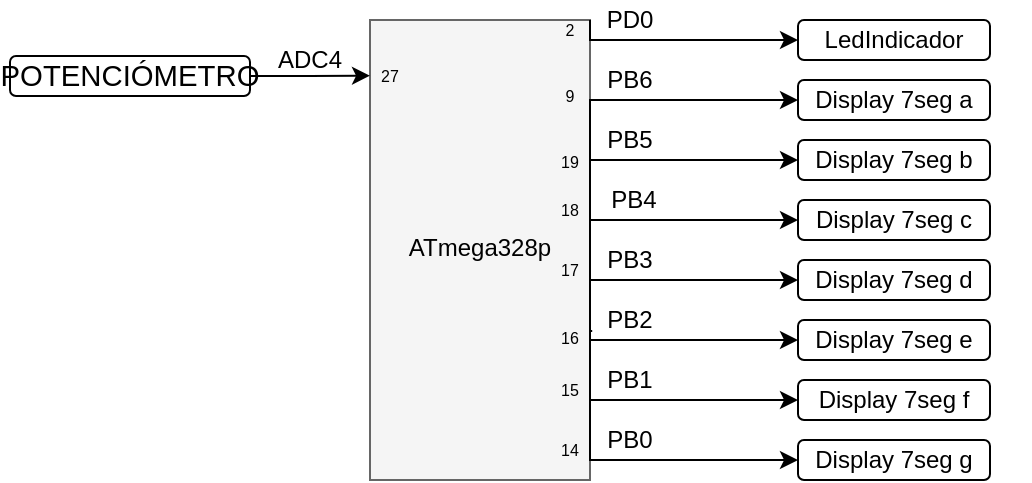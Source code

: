 <mxfile version="13.7.9" type="device"><diagram id="vQimmmyMcxg6tCgX68EK" name="Page-1"><mxGraphModel dx="621" dy="461" grid="1" gridSize="10" guides="1" tooltips="1" connect="1" arrows="1" fold="1" page="1" pageScale="1" pageWidth="827" pageHeight="1169" math="0" shadow="0"><root><mxCell id="0"/><mxCell id="1" parent="0"/><mxCell id="MzivSgj11gGm9zk1WH_g-8" value="" style="group" parent="1" vertex="1" connectable="0"><mxGeometry x="200" y="70" width="330" height="230" as="geometry"/></mxCell><mxCell id="VYaEUTGyNfmyV1KoXk1x-9" value="Display 7seg a" style="rounded=1;whiteSpace=wrap;html=1;" parent="MzivSgj11gGm9zk1WH_g-8" vertex="1"><mxGeometry x="214" y="30" width="96" height="20" as="geometry"/></mxCell><mxCell id="VYaEUTGyNfmyV1KoXk1x-12" value="" style="group" parent="MzivSgj11gGm9zk1WH_g-8" vertex="1" connectable="0"><mxGeometry width="110" height="230" as="geometry"/></mxCell><mxCell id="fP8LFzO5kELU3uV9s-1R-1" value="" style="rounded=0;whiteSpace=wrap;html=1;fillColor=#f5f5f5;strokeColor=#666666;fontColor=#333333;" parent="VYaEUTGyNfmyV1KoXk1x-12" vertex="1"><mxGeometry width="110.0" height="230" as="geometry"/></mxCell><mxCell id="VYaEUTGyNfmyV1KoXk1x-7" value="ATmega328p" style="text;html=1;strokeColor=none;fillColor=none;align=center;verticalAlign=middle;whiteSpace=wrap;rounded=0;" parent="VYaEUTGyNfmyV1KoXk1x-12" vertex="1"><mxGeometry x="9.167" y="97.147" width="91.667" height="32.857" as="geometry"/></mxCell><mxCell id="MzivSgj11gGm9zk1WH_g-50" value="9" style="text;html=1;strokeColor=none;fillColor=none;align=center;verticalAlign=middle;whiteSpace=wrap;rounded=0;fontSize=8;" parent="VYaEUTGyNfmyV1KoXk1x-12" vertex="1"><mxGeometry x="90" y="32.86" width="20" height="10" as="geometry"/></mxCell><mxCell id="MzivSgj11gGm9zk1WH_g-51" value="19" style="text;html=1;strokeColor=none;fillColor=none;align=center;verticalAlign=middle;whiteSpace=wrap;rounded=0;fontSize=8;" parent="VYaEUTGyNfmyV1KoXk1x-12" vertex="1"><mxGeometry x="90" y="65.71" width="20" height="10" as="geometry"/></mxCell><mxCell id="MzivSgj11gGm9zk1WH_g-52" value="18" style="text;html=1;strokeColor=none;fillColor=none;align=center;verticalAlign=middle;whiteSpace=wrap;rounded=0;fontSize=8;" parent="VYaEUTGyNfmyV1KoXk1x-12" vertex="1"><mxGeometry x="90" y="90" width="20" height="10" as="geometry"/></mxCell><mxCell id="MzivSgj11gGm9zk1WH_g-53" value="17" style="text;html=1;strokeColor=none;fillColor=none;align=center;verticalAlign=middle;whiteSpace=wrap;rounded=0;fontSize=8;" parent="VYaEUTGyNfmyV1KoXk1x-12" vertex="1"><mxGeometry x="90" y="120" width="20" height="10" as="geometry"/></mxCell><mxCell id="MzivSgj11gGm9zk1WH_g-54" value="16" style="text;html=1;strokeColor=none;fillColor=none;align=center;verticalAlign=middle;whiteSpace=wrap;rounded=0;fontSize=8;" parent="VYaEUTGyNfmyV1KoXk1x-12" vertex="1"><mxGeometry x="90" y="154.29" width="20" height="10" as="geometry"/></mxCell><mxCell id="MzivSgj11gGm9zk1WH_g-55" value="15" style="text;html=1;strokeColor=none;fillColor=none;align=center;verticalAlign=middle;whiteSpace=wrap;rounded=0;fontSize=8;" parent="VYaEUTGyNfmyV1KoXk1x-12" vertex="1"><mxGeometry x="90" y="180" width="20" height="10" as="geometry"/></mxCell><mxCell id="MzivSgj11gGm9zk1WH_g-56" value="14" style="text;html=1;strokeColor=none;fillColor=none;align=center;verticalAlign=middle;whiteSpace=wrap;rounded=0;fontSize=8;" parent="VYaEUTGyNfmyV1KoXk1x-12" vertex="1"><mxGeometry x="90" y="210" width="20" height="10" as="geometry"/></mxCell><mxCell id="rc4hgv8cFZanNrkgW24Y-1" value="27" style="text;html=1;strokeColor=none;fillColor=none;align=center;verticalAlign=middle;whiteSpace=wrap;rounded=0;fontSize=8;" parent="VYaEUTGyNfmyV1KoXk1x-12" vertex="1"><mxGeometry x="1.599e-14" y="22.86" width="20" height="10" as="geometry"/></mxCell><mxCell id="ouA7VFKIyD5ZHV4yMu8t-36" value="2" style="text;html=1;strokeColor=none;fillColor=none;align=center;verticalAlign=middle;whiteSpace=wrap;rounded=0;fontSize=8;" vertex="1" parent="VYaEUTGyNfmyV1KoXk1x-12"><mxGeometry x="90" width="20" height="10" as="geometry"/></mxCell><mxCell id="MzivSgj11gGm9zk1WH_g-1" style="edgeStyle=orthogonalEdgeStyle;rounded=0;orthogonalLoop=1;jettySize=auto;html=1;exitX=1;exitY=0.5;exitDx=0;exitDy=0;entryX=0;entryY=0.5;entryDx=0;entryDy=0;" parent="MzivSgj11gGm9zk1WH_g-8" source="fP8LFzO5kELU3uV9s-1R-1" target="VYaEUTGyNfmyV1KoXk1x-9" edge="1"><mxGeometry relative="1" as="geometry"><Array as="points"><mxPoint x="110" y="40"/></Array></mxGeometry></mxCell><mxCell id="MzivSgj11gGm9zk1WH_g-2" style="edgeStyle=orthogonalEdgeStyle;rounded=0;orthogonalLoop=1;jettySize=auto;html=1;exitX=1;exitY=0.5;exitDx=0;exitDy=0;" parent="MzivSgj11gGm9zk1WH_g-8" source="fP8LFzO5kELU3uV9s-1R-1" edge="1"><mxGeometry relative="1" as="geometry"><Array as="points"><mxPoint x="110" y="70"/></Array><mxPoint x="214" y="70.029" as="targetPoint"/></mxGeometry></mxCell><mxCell id="MzivSgj11gGm9zk1WH_g-3" style="edgeStyle=orthogonalEdgeStyle;rounded=0;orthogonalLoop=1;jettySize=auto;html=1;exitX=1;exitY=0.5;exitDx=0;exitDy=0;entryX=0;entryY=0.5;entryDx=0;entryDy=0;" parent="MzivSgj11gGm9zk1WH_g-8" source="fP8LFzO5kELU3uV9s-1R-1" edge="1"><mxGeometry relative="1" as="geometry"><Array as="points"><mxPoint x="110" y="100"/></Array><mxPoint x="214" y="100" as="targetPoint"/></mxGeometry></mxCell><mxCell id="MzivSgj11gGm9zk1WH_g-4" style="edgeStyle=orthogonalEdgeStyle;rounded=0;orthogonalLoop=1;jettySize=auto;html=1;exitX=1;exitY=0.5;exitDx=0;exitDy=0;entryX=0;entryY=0.5;entryDx=0;entryDy=0;" parent="MzivSgj11gGm9zk1WH_g-8" source="fP8LFzO5kELU3uV9s-1R-1" edge="1"><mxGeometry relative="1" as="geometry"><Array as="points"><mxPoint x="110" y="130"/></Array><mxPoint x="214" y="130" as="targetPoint"/></mxGeometry></mxCell><mxCell id="MzivSgj11gGm9zk1WH_g-5" style="edgeStyle=orthogonalEdgeStyle;rounded=0;orthogonalLoop=1;jettySize=auto;html=1;exitX=1.01;exitY=0.676;exitDx=0;exitDy=0;entryX=0;entryY=0.5;entryDx=0;entryDy=0;exitPerimeter=0;" parent="MzivSgj11gGm9zk1WH_g-8" source="fP8LFzO5kELU3uV9s-1R-1" edge="1"><mxGeometry relative="1" as="geometry"><Array as="points"><mxPoint x="110" y="156"/><mxPoint x="110" y="160"/></Array><mxPoint x="214" y="160" as="targetPoint"/></mxGeometry></mxCell><mxCell id="MzivSgj11gGm9zk1WH_g-6" style="edgeStyle=orthogonalEdgeStyle;rounded=0;orthogonalLoop=1;jettySize=auto;html=1;exitX=1;exitY=0.75;exitDx=0;exitDy=0;" parent="MzivSgj11gGm9zk1WH_g-8" source="fP8LFzO5kELU3uV9s-1R-1" edge="1"><mxGeometry relative="1" as="geometry"><Array as="points"><mxPoint x="110" y="190"/></Array><mxPoint x="214" y="190.029" as="targetPoint"/></mxGeometry></mxCell><mxCell id="MzivSgj11gGm9zk1WH_g-7" style="edgeStyle=orthogonalEdgeStyle;rounded=0;orthogonalLoop=1;jettySize=auto;html=1;exitX=1;exitY=0.5;exitDx=0;exitDy=0;entryX=0;entryY=0.5;entryDx=0;entryDy=0;" parent="MzivSgj11gGm9zk1WH_g-8" source="fP8LFzO5kELU3uV9s-1R-1" edge="1"><mxGeometry relative="1" as="geometry"><Array as="points"><mxPoint x="110" y="220"/></Array><mxPoint x="214" y="220" as="targetPoint"/></mxGeometry></mxCell><mxCell id="MzivSgj11gGm9zk1WH_g-9" value="PB4" style="text;html=1;strokeColor=none;fillColor=none;align=center;verticalAlign=middle;whiteSpace=wrap;rounded=0;" parent="MzivSgj11gGm9zk1WH_g-8" vertex="1"><mxGeometry x="112" y="80" width="40" height="20" as="geometry"/></mxCell><mxCell id="MzivSgj11gGm9zk1WH_g-10" value="PB3" style="text;html=1;strokeColor=none;fillColor=none;align=center;verticalAlign=middle;whiteSpace=wrap;rounded=0;" parent="MzivSgj11gGm9zk1WH_g-8" vertex="1"><mxGeometry x="110" y="110" width="40" height="20" as="geometry"/></mxCell><mxCell id="MzivSgj11gGm9zk1WH_g-11" value="PB2" style="text;html=1;strokeColor=none;fillColor=none;align=center;verticalAlign=middle;whiteSpace=wrap;rounded=0;" parent="MzivSgj11gGm9zk1WH_g-8" vertex="1"><mxGeometry x="110" y="140" width="40" height="20" as="geometry"/></mxCell><mxCell id="MzivSgj11gGm9zk1WH_g-12" value="PB1" style="text;html=1;strokeColor=none;fillColor=none;align=center;verticalAlign=middle;whiteSpace=wrap;rounded=0;" parent="MzivSgj11gGm9zk1WH_g-8" vertex="1"><mxGeometry x="110" y="170" width="40" height="20" as="geometry"/></mxCell><mxCell id="MzivSgj11gGm9zk1WH_g-13" value="PB0" style="text;html=1;strokeColor=none;fillColor=none;align=center;verticalAlign=middle;whiteSpace=wrap;rounded=0;" parent="MzivSgj11gGm9zk1WH_g-8" vertex="1"><mxGeometry x="110" y="200" width="40" height="20" as="geometry"/></mxCell><mxCell id="MzivSgj11gGm9zk1WH_g-14" value="PB5" style="text;html=1;strokeColor=none;fillColor=none;align=center;verticalAlign=middle;whiteSpace=wrap;rounded=0;" parent="MzivSgj11gGm9zk1WH_g-8" vertex="1"><mxGeometry x="110" y="50" width="40" height="20" as="geometry"/></mxCell><mxCell id="MzivSgj11gGm9zk1WH_g-15" value="PB6" style="text;html=1;strokeColor=none;fillColor=none;align=center;verticalAlign=middle;whiteSpace=wrap;rounded=0;" parent="MzivSgj11gGm9zk1WH_g-8" vertex="1"><mxGeometry x="110" y="20" width="40" height="20" as="geometry"/></mxCell><mxCell id="gs36I58azRc8uZuDx9Rx-5" value="Display 7seg b" style="rounded=1;whiteSpace=wrap;html=1;" parent="MzivSgj11gGm9zk1WH_g-8" vertex="1"><mxGeometry x="214" y="60" width="96" height="20" as="geometry"/></mxCell><mxCell id="gs36I58azRc8uZuDx9Rx-6" value="Display 7seg c" style="rounded=1;whiteSpace=wrap;html=1;" parent="MzivSgj11gGm9zk1WH_g-8" vertex="1"><mxGeometry x="214" y="90" width="96" height="20" as="geometry"/></mxCell><mxCell id="gs36I58azRc8uZuDx9Rx-7" value="Display 7seg d" style="rounded=1;whiteSpace=wrap;html=1;" parent="MzivSgj11gGm9zk1WH_g-8" vertex="1"><mxGeometry x="214" y="120" width="96" height="20" as="geometry"/></mxCell><mxCell id="gs36I58azRc8uZuDx9Rx-8" value="Display 7seg e" style="rounded=1;whiteSpace=wrap;html=1;" parent="MzivSgj11gGm9zk1WH_g-8" vertex="1"><mxGeometry x="214" y="150" width="96" height="20" as="geometry"/></mxCell><mxCell id="gs36I58azRc8uZuDx9Rx-9" value="Display 7seg f" style="rounded=1;whiteSpace=wrap;html=1;" parent="MzivSgj11gGm9zk1WH_g-8" vertex="1"><mxGeometry x="214" y="180" width="96" height="20" as="geometry"/></mxCell><mxCell id="ouA7VFKIyD5ZHV4yMu8t-33" value="LedIndicador" style="rounded=1;whiteSpace=wrap;html=1;" vertex="1" parent="MzivSgj11gGm9zk1WH_g-8"><mxGeometry x="214" width="96" height="20" as="geometry"/></mxCell><mxCell id="ouA7VFKIyD5ZHV4yMu8t-34" style="edgeStyle=orthogonalEdgeStyle;rounded=0;orthogonalLoop=1;jettySize=auto;html=1;exitX=1;exitY=0;exitDx=0;exitDy=0;entryX=0;entryY=0.5;entryDx=0;entryDy=0;" edge="1" parent="MzivSgj11gGm9zk1WH_g-8" source="fP8LFzO5kELU3uV9s-1R-1" target="ouA7VFKIyD5ZHV4yMu8t-33"><mxGeometry relative="1" as="geometry"><Array as="points"><mxPoint x="110" y="10"/></Array></mxGeometry></mxCell><mxCell id="ouA7VFKIyD5ZHV4yMu8t-35" value="PD0" style="text;html=1;strokeColor=none;fillColor=none;align=center;verticalAlign=middle;whiteSpace=wrap;rounded=0;" vertex="1" parent="MzivSgj11gGm9zk1WH_g-8"><mxGeometry x="110" y="-10" width="40" height="20" as="geometry"/></mxCell><mxCell id="rc4hgv8cFZanNrkgW24Y-5" style="edgeStyle=orthogonalEdgeStyle;rounded=0;orthogonalLoop=1;jettySize=auto;html=1;exitX=1;exitY=0.5;exitDx=0;exitDy=0;entryX=0;entryY=0.5;entryDx=0;entryDy=0;" parent="1" source="rc4hgv8cFZanNrkgW24Y-3" target="rc4hgv8cFZanNrkgW24Y-1" edge="1"><mxGeometry relative="1" as="geometry"/></mxCell><mxCell id="rc4hgv8cFZanNrkgW24Y-3" value="&lt;span style=&quot;font-size: 11.0pt ; line-height: 107% ; font-family: &amp;#34;calibri&amp;#34; , sans-serif&quot;&gt;POTENCIÓMETRO&lt;/span&gt;" style="rounded=1;whiteSpace=wrap;html=1;" parent="1" vertex="1"><mxGeometry x="20" y="88" width="120" height="20" as="geometry"/></mxCell><mxCell id="rc4hgv8cFZanNrkgW24Y-6" value="ADC4" style="text;html=1;strokeColor=none;fillColor=none;align=center;verticalAlign=middle;whiteSpace=wrap;rounded=0;" parent="1" vertex="1"><mxGeometry x="150" y="80" width="40" height="20" as="geometry"/></mxCell><mxCell id="gs36I58azRc8uZuDx9Rx-10" value="Display 7seg g" style="rounded=1;whiteSpace=wrap;html=1;" parent="1" vertex="1"><mxGeometry x="414" y="280" width="96" height="20" as="geometry"/></mxCell></root></mxGraphModel></diagram></mxfile>